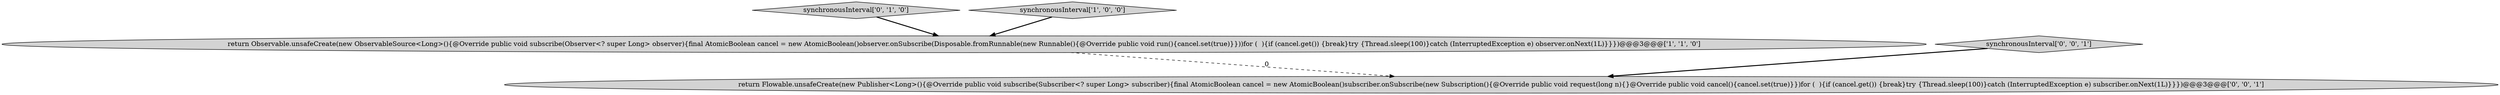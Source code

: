 digraph {
2 [style = filled, label = "synchronousInterval['0', '1', '0']", fillcolor = lightgray, shape = diamond image = "AAA0AAABBB2BBB"];
1 [style = filled, label = "synchronousInterval['1', '0', '0']", fillcolor = lightgray, shape = diamond image = "AAA0AAABBB1BBB"];
4 [style = filled, label = "synchronousInterval['0', '0', '1']", fillcolor = lightgray, shape = diamond image = "AAA0AAABBB3BBB"];
0 [style = filled, label = "return Observable.unsafeCreate(new ObservableSource<Long>(){@Override public void subscribe(Observer<? super Long> observer){final AtomicBoolean cancel = new AtomicBoolean()observer.onSubscribe(Disposable.fromRunnable(new Runnable(){@Override public void run(){cancel.set(true)}}))for (  ){if (cancel.get()) {break}try {Thread.sleep(100)}catch (InterruptedException e) observer.onNext(1L)}}})@@@3@@@['1', '1', '0']", fillcolor = lightgray, shape = ellipse image = "AAA0AAABBB1BBB"];
3 [style = filled, label = "return Flowable.unsafeCreate(new Publisher<Long>(){@Override public void subscribe(Subscriber<? super Long> subscriber){final AtomicBoolean cancel = new AtomicBoolean()subscriber.onSubscribe(new Subscription(){@Override public void request(long n){}@Override public void cancel(){cancel.set(true)}})for (  ){if (cancel.get()) {break}try {Thread.sleep(100)}catch (InterruptedException e) subscriber.onNext(1L)}}})@@@3@@@['0', '0', '1']", fillcolor = lightgray, shape = ellipse image = "AAA0AAABBB3BBB"];
2->0 [style = bold, label=""];
0->3 [style = dashed, label="0"];
4->3 [style = bold, label=""];
1->0 [style = bold, label=""];
}
